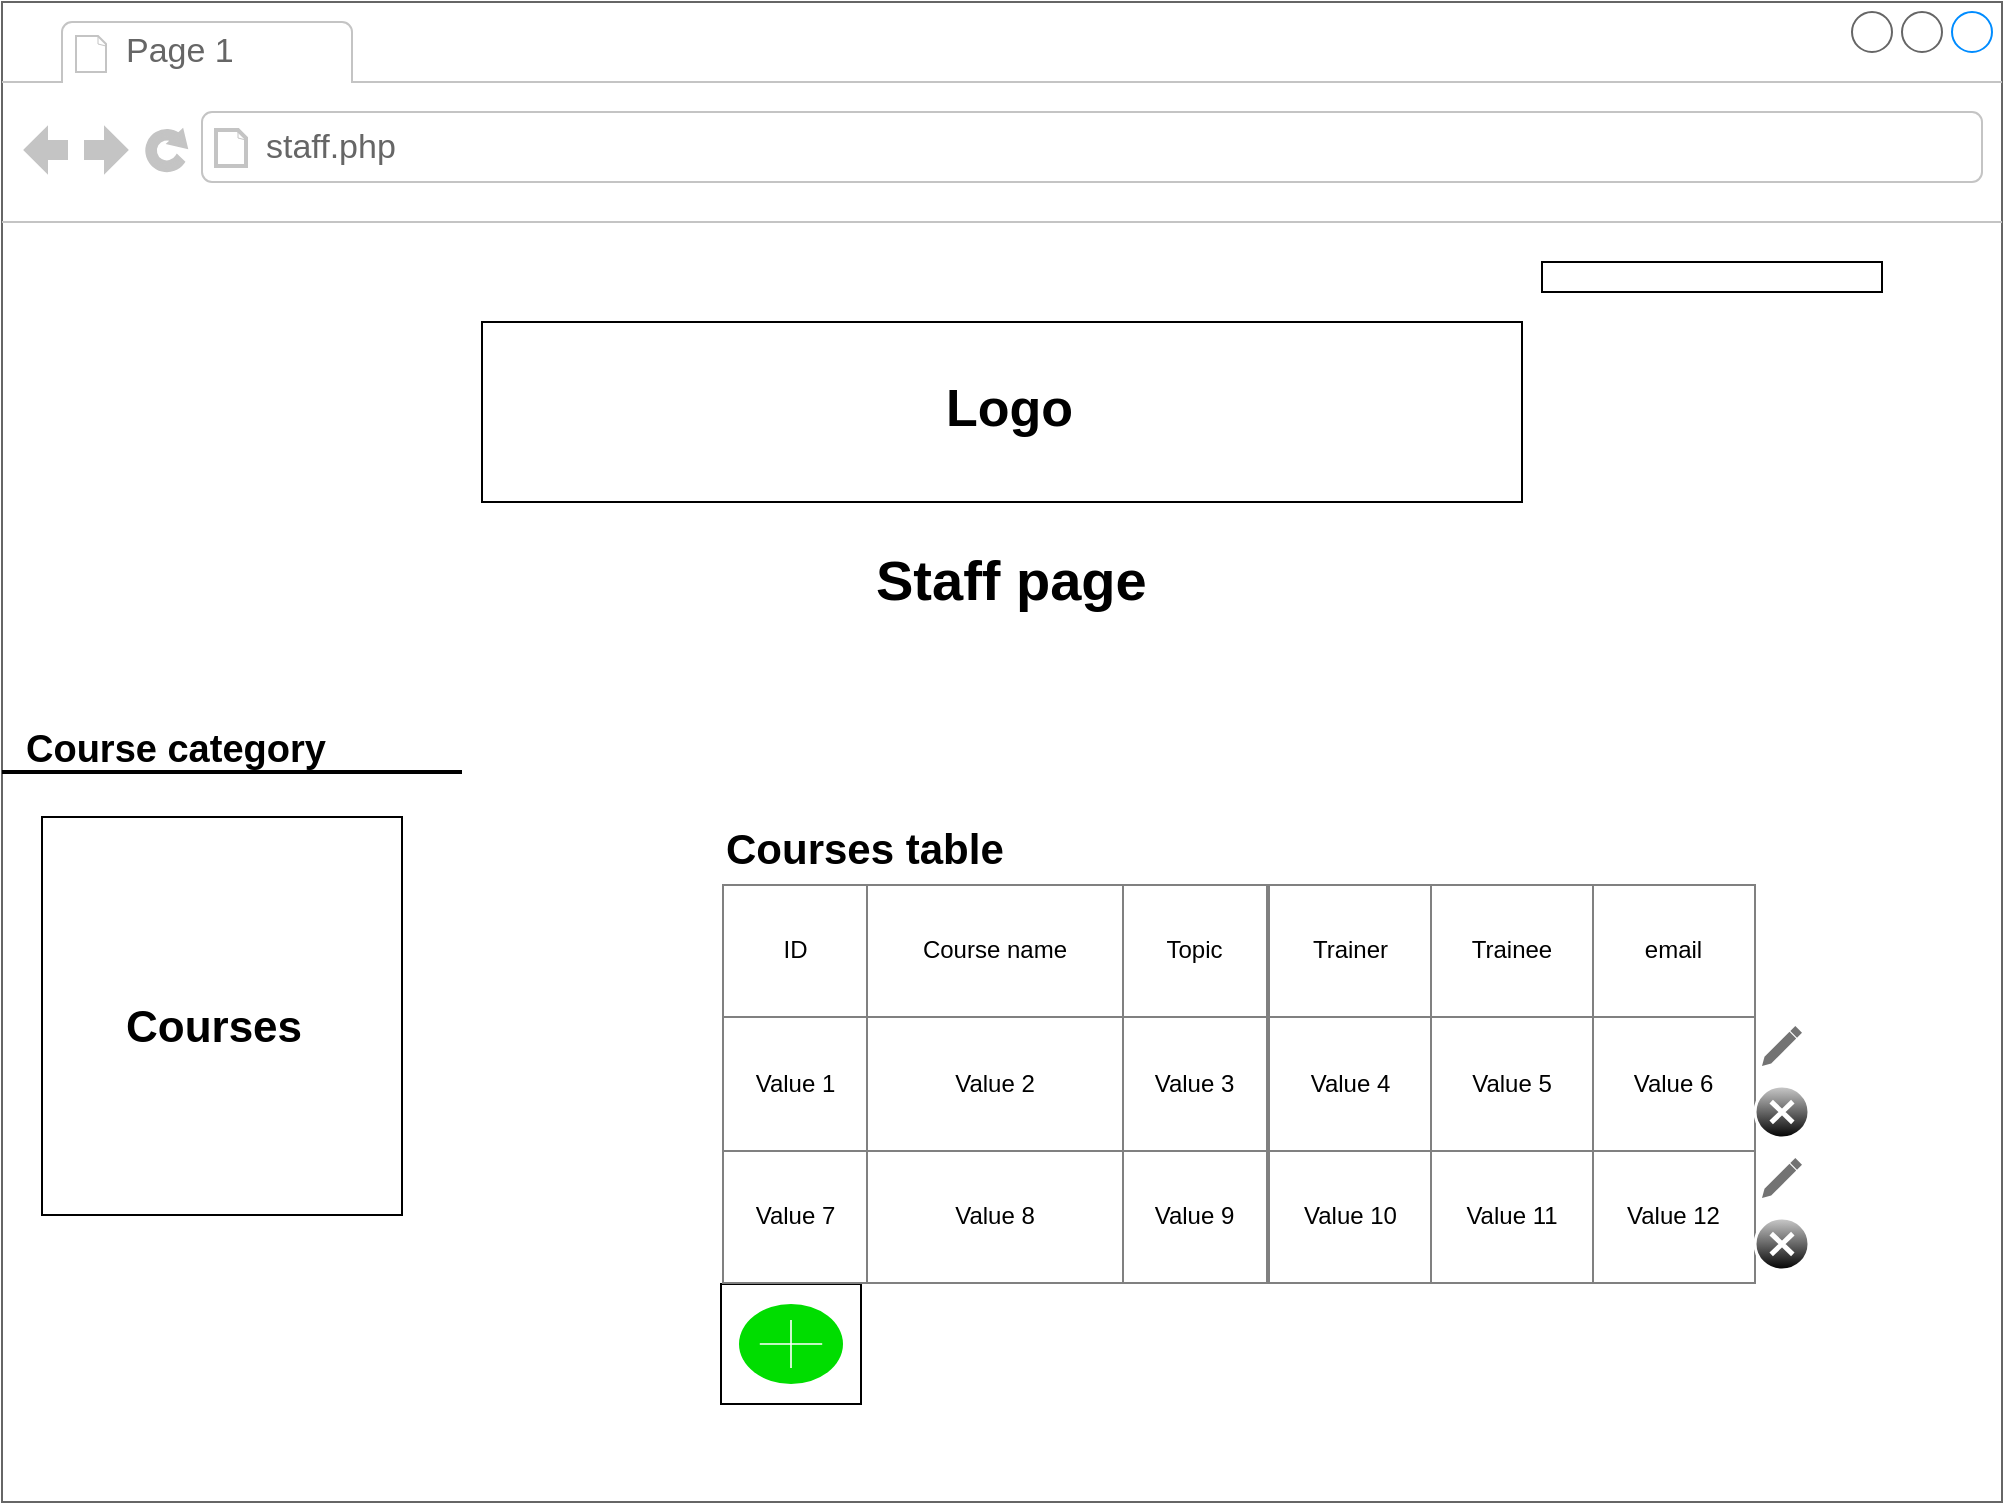 <mxfile version="10.6.8" type="device"><diagram id="xK9h4Zok4xZAae3rm77j" name="Page-1"><mxGraphModel dx="1394" dy="796" grid="1" gridSize="10" guides="1" tooltips="1" connect="1" arrows="1" fold="1" page="1" pageScale="1" pageWidth="827" pageHeight="1169" math="0" shadow="0"><root><mxCell id="0"/><mxCell id="1" parent="0"/><mxCell id="YqdAfF1Kr7xc7Bjlk1TF-1" value="" style="strokeWidth=1;shadow=0;dashed=0;align=center;html=1;shape=mxgraph.mockup.containers.browserWindow;rSize=0;fillColor=#ffffff;strokeColor=#666666;strokeColor2=#008cff;strokeColor3=#c4c4c4;mainText=,;recursiveResize=0;" vertex="1" parent="1"><mxGeometry x="50" y="50" width="1000" height="750" as="geometry"/></mxCell><mxCell id="YqdAfF1Kr7xc7Bjlk1TF-2" value="Page 1" style="strokeWidth=1;shadow=0;dashed=0;align=center;html=1;shape=mxgraph.mockup.containers.anchor;fontSize=17;fontColor=#666666;align=left;" vertex="1" parent="YqdAfF1Kr7xc7Bjlk1TF-1"><mxGeometry x="60" y="12" width="110" height="26" as="geometry"/></mxCell><mxCell id="YqdAfF1Kr7xc7Bjlk1TF-3" value="staff.php" style="strokeWidth=1;shadow=0;dashed=0;align=center;html=1;shape=mxgraph.mockup.containers.anchor;rSize=0;fontSize=17;fontColor=#666666;align=left;" vertex="1" parent="YqdAfF1Kr7xc7Bjlk1TF-1"><mxGeometry x="130" y="60" width="250" height="26" as="geometry"/></mxCell><mxCell id="YqdAfF1Kr7xc7Bjlk1TF-6" value="&lt;font style=&quot;font-size: 28px&quot;&gt;&lt;b&gt;Staff page&lt;/b&gt;&lt;/font&gt;" style="text;html=1;resizable=0;points=[];autosize=1;align=left;verticalAlign=top;spacingTop=-4;" vertex="1" parent="YqdAfF1Kr7xc7Bjlk1TF-1"><mxGeometry x="435" y="270" width="150" height="20" as="geometry"/></mxCell><mxCell id="YqdAfF1Kr7xc7Bjlk1TF-9" value="" style="line;strokeWidth=2;html=1;" vertex="1" parent="YqdAfF1Kr7xc7Bjlk1TF-1"><mxGeometry y="380" width="230" height="10" as="geometry"/></mxCell><mxCell id="YqdAfF1Kr7xc7Bjlk1TF-11" value="&lt;font style=&quot;font-size: 19px&quot;&gt;&lt;b&gt;Course category&amp;nbsp;&lt;/b&gt;&lt;/font&gt;" style="text;html=1;resizable=0;points=[];autosize=1;align=left;verticalAlign=top;spacingTop=-4;" vertex="1" parent="YqdAfF1Kr7xc7Bjlk1TF-1"><mxGeometry x="10" y="360" width="170" height="20" as="geometry"/></mxCell><mxCell id="YqdAfF1Kr7xc7Bjlk1TF-12" value="" style="rounded=0;whiteSpace=wrap;html=1;" vertex="1" parent="YqdAfF1Kr7xc7Bjlk1TF-1"><mxGeometry x="359.5" y="641" width="70" height="60" as="geometry"/></mxCell><mxCell id="YqdAfF1Kr7xc7Bjlk1TF-13" value="&lt;table border=&quot;1&quot; width=&quot;100%&quot; style=&quot;width: 100% ; height: 100% ; border-collapse: collapse&quot;&gt;&lt;tbody&gt;&lt;tr&gt;&lt;td align=&quot;center&quot;&gt;ID&lt;/td&gt;&lt;td align=&quot;center&quot;&gt;Course name&lt;/td&gt;&lt;td align=&quot;center&quot;&gt;Topic&lt;/td&gt;&lt;/tr&gt;&lt;tr&gt;&lt;td align=&quot;center&quot;&gt;Value 1&lt;/td&gt;&lt;td align=&quot;center&quot;&gt;Value 2&lt;/td&gt;&lt;td align=&quot;center&quot;&gt;Value 3&lt;/td&gt;&lt;/tr&gt;&lt;tr&gt;&lt;td align=&quot;center&quot;&gt;Value 7&lt;/td&gt;&lt;td align=&quot;center&quot;&gt;Value 8&lt;/td&gt;&lt;td align=&quot;center&quot;&gt;Value 9&lt;/td&gt;&lt;/tr&gt;&lt;/tbody&gt;&lt;/table&gt;" style="text;html=1;strokeColor=none;fillColor=none;overflow=fill;" vertex="1" parent="YqdAfF1Kr7xc7Bjlk1TF-1"><mxGeometry x="359.5" y="441" width="273" height="200" as="geometry"/></mxCell><mxCell id="YqdAfF1Kr7xc7Bjlk1TF-14" value="" style="html=1;verticalLabelPosition=bottom;labelBackgroundColor=#ffffff;verticalAlign=top;shadow=0;dashed=0;strokeWidth=2;shape=mxgraph.ios7.misc.add;fillColor=#00dd00;strokeColor=#ffffff;" vertex="1" parent="YqdAfF1Kr7xc7Bjlk1TF-1"><mxGeometry x="368.5" y="651" width="52" height="40" as="geometry"/></mxCell><mxCell id="YqdAfF1Kr7xc7Bjlk1TF-21" value="&lt;table border=&quot;1&quot; width=&quot;100%&quot; style=&quot;width: 100% ; height: 100% ; border-collapse: collapse&quot;&gt;&lt;tbody&gt;&lt;tr&gt;&lt;td align=&quot;center&quot;&gt;Trainer&lt;/td&gt;&lt;td align=&quot;center&quot;&gt;Trainee&lt;/td&gt;&lt;td align=&quot;center&quot;&gt;email&lt;/td&gt;&lt;/tr&gt;&lt;tr&gt;&lt;td align=&quot;center&quot;&gt;Value 4&lt;/td&gt;&lt;td align=&quot;center&quot;&gt;Value 5&lt;/td&gt;&lt;td align=&quot;center&quot;&gt;Value 6&lt;/td&gt;&lt;/tr&gt;&lt;tr&gt;&lt;td align=&quot;center&quot;&gt;Value 10&lt;/td&gt;&lt;td align=&quot;center&quot;&gt;Value 11&lt;/td&gt;&lt;td align=&quot;center&quot;&gt;Value 12&lt;/td&gt;&lt;/tr&gt;&lt;/tbody&gt;&lt;/table&gt;" style="text;html=1;strokeColor=none;fillColor=none;overflow=fill;" vertex="1" parent="YqdAfF1Kr7xc7Bjlk1TF-1"><mxGeometry x="632.5" y="441" width="244" height="200" as="geometry"/></mxCell><mxCell id="YqdAfF1Kr7xc7Bjlk1TF-24" value="" style="dashed=0;aspect=fixed;verticalLabelPosition=bottom;verticalAlign=top;align=center;shape=mxgraph.gmdl.edit;strokeColor=none;fillColor=#737373;shadow=0;" vertex="1" parent="YqdAfF1Kr7xc7Bjlk1TF-1"><mxGeometry x="880" y="512" width="20" height="20" as="geometry"/></mxCell><mxCell id="YqdAfF1Kr7xc7Bjlk1TF-25" value="" style="verticalLabelPosition=bottom;verticalAlign=top;html=1;shadow=0;dashed=0;strokeWidth=1;shape=mxgraph.ios.iDeleteApp;fillColor=#cccccc;fillColor2=#000000;strokeColor=#ffffff;" vertex="1" parent="YqdAfF1Kr7xc7Bjlk1TF-1"><mxGeometry x="876.5" y="542" width="27" height="26" as="geometry"/></mxCell><mxCell id="YqdAfF1Kr7xc7Bjlk1TF-26" value="" style="dashed=0;aspect=fixed;verticalLabelPosition=bottom;verticalAlign=top;align=center;shape=mxgraph.gmdl.edit;strokeColor=none;fillColor=#737373;shadow=0;" vertex="1" parent="YqdAfF1Kr7xc7Bjlk1TF-1"><mxGeometry x="880" y="578" width="20" height="20" as="geometry"/></mxCell><mxCell id="YqdAfF1Kr7xc7Bjlk1TF-27" value="" style="verticalLabelPosition=bottom;verticalAlign=top;html=1;shadow=0;dashed=0;strokeWidth=1;shape=mxgraph.ios.iDeleteApp;fillColor=#cccccc;fillColor2=#000000;strokeColor=#ffffff;" vertex="1" parent="YqdAfF1Kr7xc7Bjlk1TF-1"><mxGeometry x="876.5" y="608" width="27" height="26" as="geometry"/></mxCell><mxCell id="YqdAfF1Kr7xc7Bjlk1TF-4" value="" style="rounded=0;whiteSpace=wrap;html=1;" vertex="1" parent="YqdAfF1Kr7xc7Bjlk1TF-1"><mxGeometry x="240" y="160" width="520" height="90" as="geometry"/></mxCell><mxCell id="YqdAfF1Kr7xc7Bjlk1TF-5" value="&lt;font style=&quot;font-size: 26px&quot;&gt;&lt;b&gt;Logo&lt;/b&gt;&lt;/font&gt;" style="text;html=1;resizable=0;points=[];autosize=1;align=left;verticalAlign=top;spacingTop=-4;" vertex="1" parent="YqdAfF1Kr7xc7Bjlk1TF-1"><mxGeometry x="470" y="185" width="80" height="20" as="geometry"/></mxCell><mxCell id="YqdAfF1Kr7xc7Bjlk1TF-31" value="" style="rounded=0;whiteSpace=wrap;html=1;" vertex="1" parent="YqdAfF1Kr7xc7Bjlk1TF-1"><mxGeometry x="20" y="407.5" width="180" height="199" as="geometry"/></mxCell><mxCell id="YqdAfF1Kr7xc7Bjlk1TF-32" value="&lt;font style=&quot;font-size: 22px&quot;&gt;&lt;b&gt;Courses&amp;nbsp;&lt;/b&gt;&lt;/font&gt;" style="text;html=1;resizable=0;points=[];autosize=1;align=left;verticalAlign=top;spacingTop=-4;" vertex="1" parent="YqdAfF1Kr7xc7Bjlk1TF-1"><mxGeometry x="60" y="497" width="110" height="20" as="geometry"/></mxCell><mxCell id="YqdAfF1Kr7xc7Bjlk1TF-34" value="" style="rounded=0;whiteSpace=wrap;html=1;" vertex="1" parent="YqdAfF1Kr7xc7Bjlk1TF-1"><mxGeometry x="770" y="130" width="170" height="15" as="geometry"/></mxCell><mxCell id="YqdAfF1Kr7xc7Bjlk1TF-35" value="" style="shape=image;html=1;verticalAlign=top;verticalLabelPosition=bottom;labelBackgroundColor=#ffffff;imageAspect=0;aspect=fixed;image=https://cdn0.iconfinder.com/data/icons/octicons/1024/search-128.png" vertex="1" parent="YqdAfF1Kr7xc7Bjlk1TF-1"><mxGeometry x="950" y="123.5" width="28" height="28" as="geometry"/></mxCell><mxCell id="YqdAfF1Kr7xc7Bjlk1TF-33" value="&lt;font style=&quot;font-size: 21px&quot;&gt;&lt;b&gt;Courses table&lt;/b&gt;&lt;/font&gt;" style="text;html=1;resizable=0;points=[];autosize=1;align=left;verticalAlign=top;spacingTop=-4;" vertex="1" parent="YqdAfF1Kr7xc7Bjlk1TF-1"><mxGeometry x="360" y="407.5" width="150" height="20" as="geometry"/></mxCell></root></mxGraphModel></diagram></mxfile>